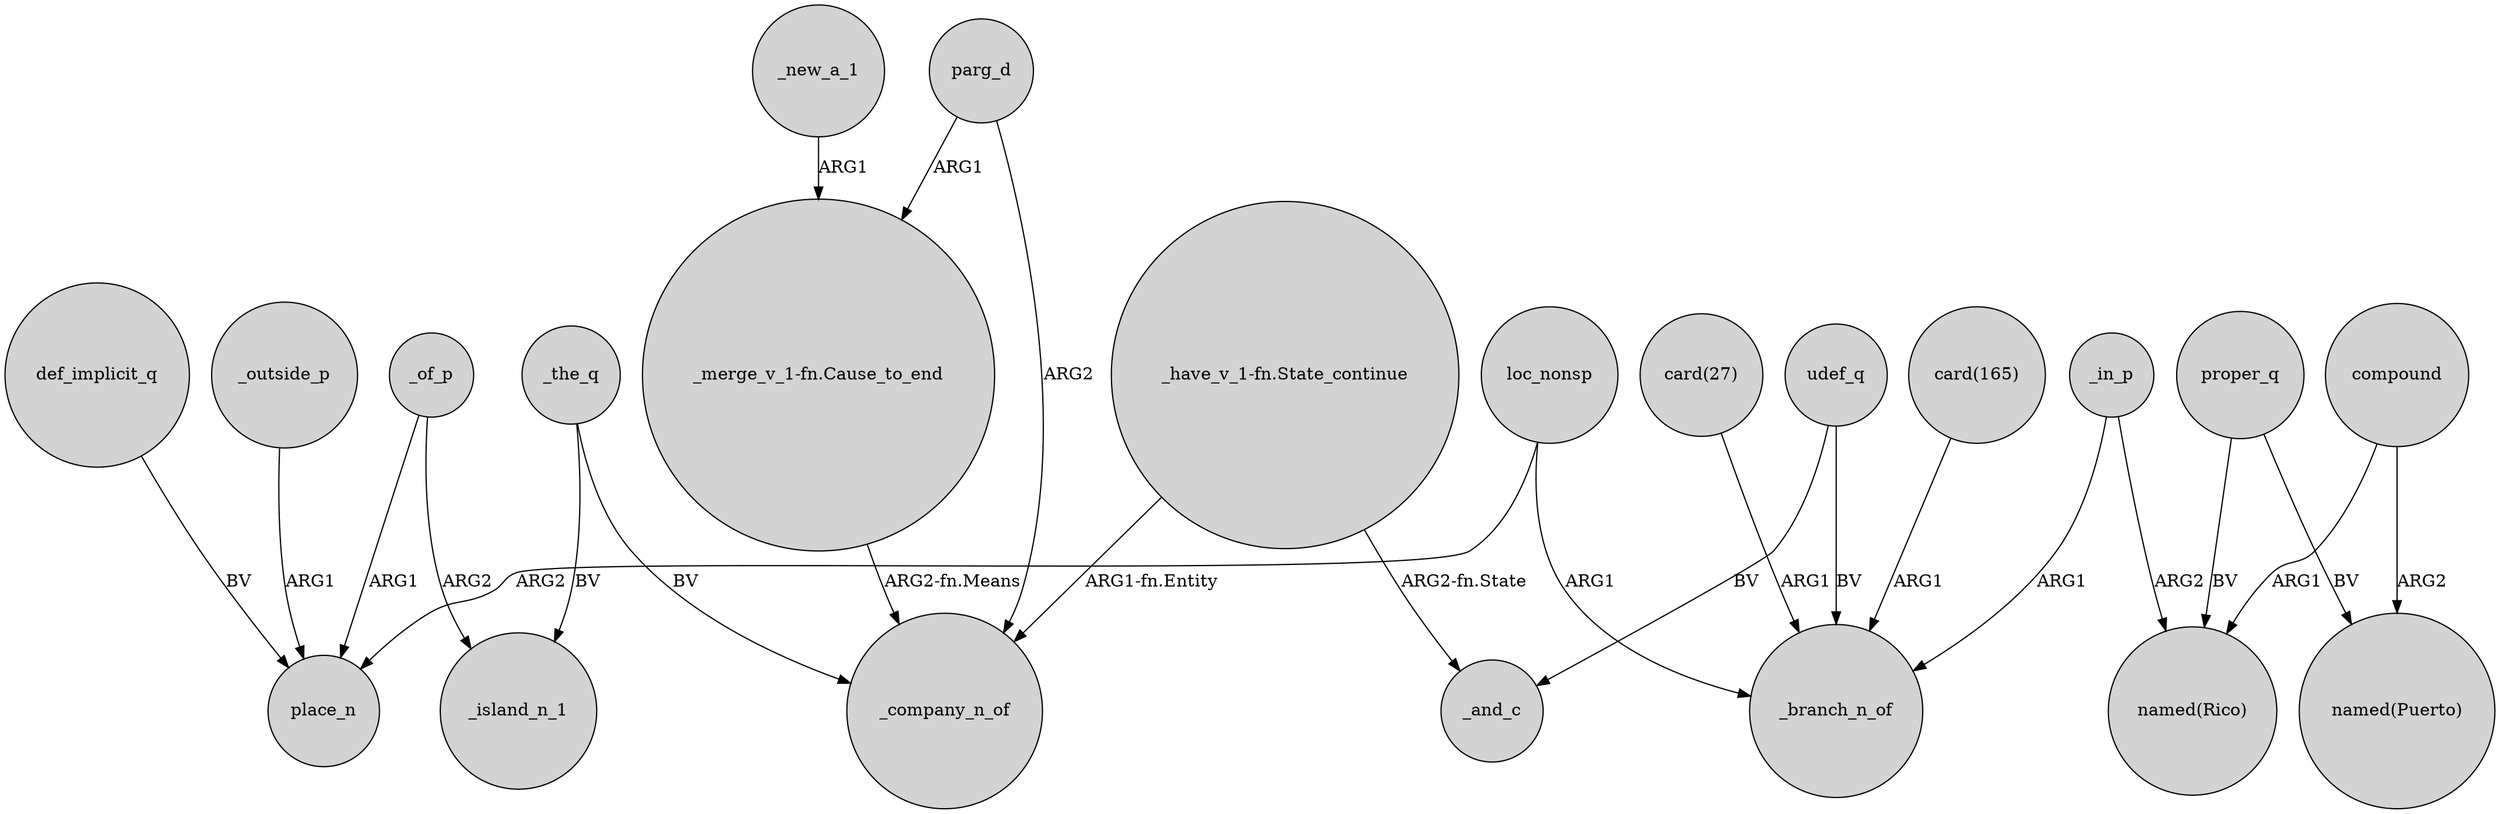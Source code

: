 digraph {
	node [shape=circle style=filled]
	"card(165)" -> _branch_n_of [label=ARG1]
	loc_nonsp -> _branch_n_of [label=ARG1]
	def_implicit_q -> place_n [label=BV]
	_in_p -> _branch_n_of [label=ARG1]
	"_have_v_1-fn.State_continue" -> _and_c [label="ARG2-fn.State"]
	proper_q -> "named(Puerto)" [label=BV]
	parg_d -> "_merge_v_1-fn.Cause_to_end" [label=ARG1]
	parg_d -> _company_n_of [label=ARG2]
	_of_p -> _island_n_1 [label=ARG2]
	udef_q -> _and_c [label=BV]
	_outside_p -> place_n [label=ARG1]
	"_have_v_1-fn.State_continue" -> _company_n_of [label="ARG1-fn.Entity"]
	compound -> "named(Puerto)" [label=ARG2]
	"_merge_v_1-fn.Cause_to_end" -> _company_n_of [label="ARG2-fn.Means"]
	_of_p -> place_n [label=ARG1]
	"card(27)" -> _branch_n_of [label=ARG1]
	loc_nonsp -> place_n [label=ARG2]
	_the_q -> _island_n_1 [label=BV]
	_new_a_1 -> "_merge_v_1-fn.Cause_to_end" [label=ARG1]
	udef_q -> _branch_n_of [label=BV]
	proper_q -> "named(Rico)" [label=BV]
	_in_p -> "named(Rico)" [label=ARG2]
	_the_q -> _company_n_of [label=BV]
	compound -> "named(Rico)" [label=ARG1]
}
